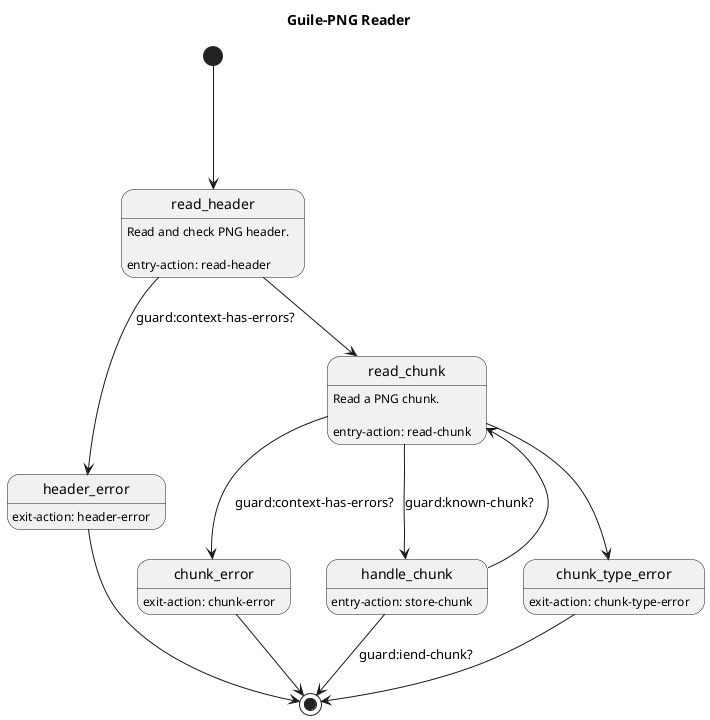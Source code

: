 @startuml

title Guile-PNG Reader

[*] ---> read_header

read_header: Read and check PNG header.
read_header:
read_header: entry-action: read-header
read_header --> header_error: guard:context-has-errors?
read_header --> read_chunk

header_error: exit-action: header-error
header_error --> [*]

read_chunk: Read a PNG chunk.
read_chunk:
read_chunk: entry-action: read-chunk
read_chunk --> chunk_error: guard:context-has-errors?
read_chunk --> handle_chunk: guard:known-chunk?
read_chunk --> chunk_type_error

handle_chunk: entry-action: store-chunk
handle_chunk --> [*]: guard:iend-chunk?
handle_chunk --> read_chunk

chunk_type_error: exit-action: chunk-type-error
chunk_type_error --> [*]

chunk_error: exit-action: chunk-error
chunk_error --> [*]

@enduml
